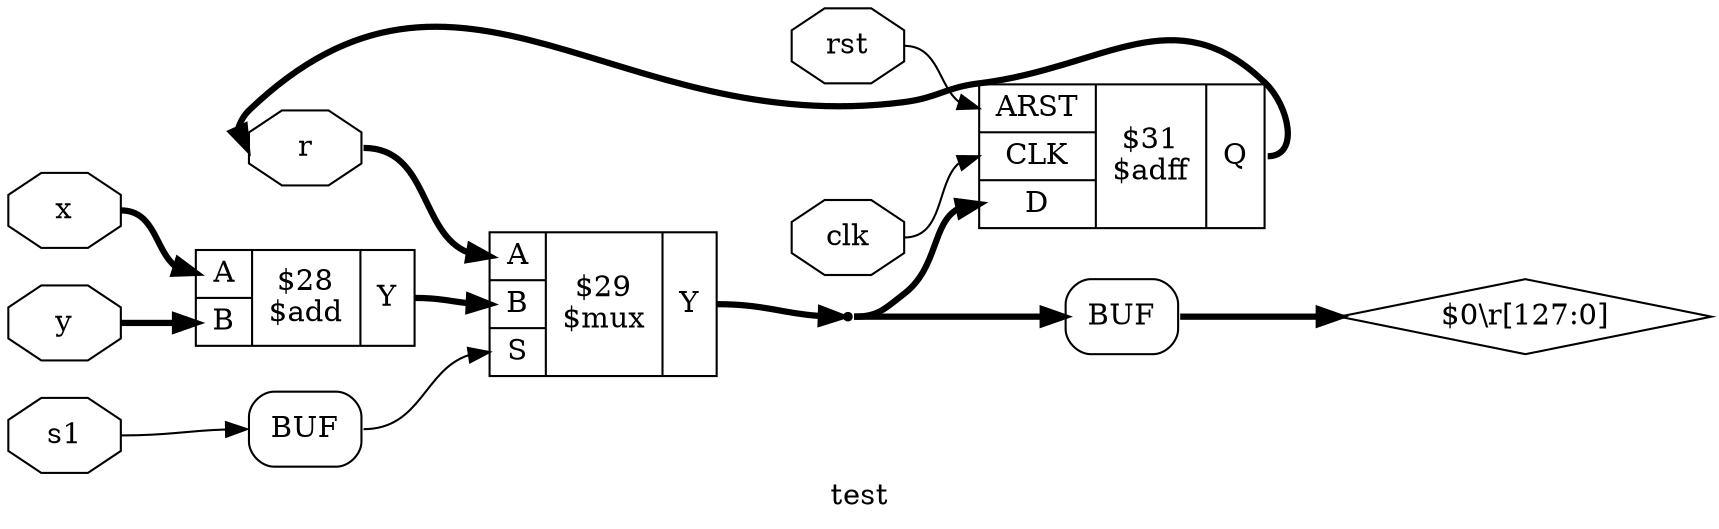 digraph "test" {
label="test";
rankdir="LR";
remincross=true;
n5 [ shape=octagon, label="r", color="black", fontcolor="black" ];
n6 [ shape=octagon, label="rst", color="black", fontcolor="black" ];
n7 [ shape=octagon, label="s1", color="black", fontcolor="black" ];
n8 [ shape=octagon, label="clk", color="black", fontcolor="black" ];
n9 [ shape=octagon, label="y", color="black", fontcolor="black" ];
n10 [ shape=octagon, label="x", color="black", fontcolor="black" ];
c15 [ shape=record, label="{{<p11> ARST|<p12> CLK|<p13> D}|$31\n$adff|{<p14> Q}}" ];
c20 [ shape=record, label="{{<p16> A|<p17> B|<p18> S}|$29\n$mux|{<p19> Y}}" ];
c21 [ shape=record, label="{{<p16> A|<p17> B}|$28\n$add|{<p19> Y}}" ];
x0 [shape=box, style=rounded, label="BUF"];
x1 [shape=box, style=rounded, label="BUF"];
n1 [ shape=point ];
c20:p19:e -> n1:w [color="black", style="setlinewidth(3)", label=""];
n1:e -> c15:p13:w [color="black", style="setlinewidth(3)", label=""];
n1:e -> x1:w:w [color="black", style="setlinewidth(3)", label=""];
n10:e -> c21:p16:w [color="black", style="setlinewidth(3)", label=""];
x0:e:e -> c20:p18:w [color="black", label=""];
c21:p19:e -> c20:p17:w [color="black", style="setlinewidth(3)", label=""];
n4 [ shape=diamond, label="$0\\r[127:0]" ];
x1:e:e -> n4:w [color="black", style="setlinewidth(3)", label=""];
c15:p14:e -> n5:w [color="black", style="setlinewidth(3)", label=""];
n5:e -> c20:p16:w [color="black", style="setlinewidth(3)", label=""];
n6:e -> c15:p11:w [color="black", label=""];
n7:e -> x0:w:w [color="black", label=""];
n8:e -> c15:p12:w [color="black", label=""];
n9:e -> c21:p17:w [color="black", style="setlinewidth(3)", label=""];
}
